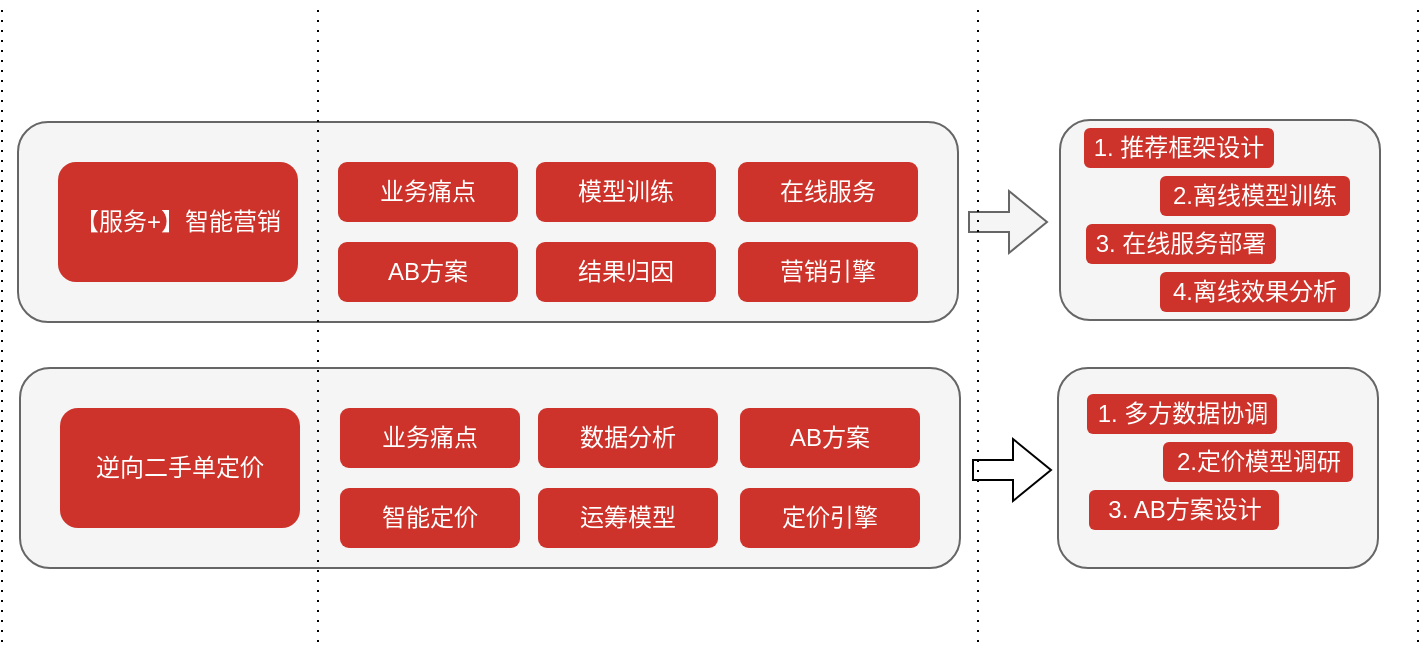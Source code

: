 <mxfile version="20.0.3" type="github">
  <diagram id="CmjZ321qXh3RZILmZCXj" name="第 1 页">
    <mxGraphModel dx="1117" dy="624" grid="1" gridSize="10" guides="1" tooltips="1" connect="1" arrows="1" fold="1" page="1" pageScale="1" pageWidth="827" pageHeight="1169" math="0" shadow="0">
      <root>
        <mxCell id="0" />
        <mxCell id="1" parent="0" />
        <mxCell id="m7c0cfbOuJPa_niKVqYr-2" value="&lt;div style=&quot;text-align: justify;&quot;&gt;&lt;br&gt;&lt;/div&gt;" style="rounded=1;whiteSpace=wrap;html=1;align=center;strokeColor=#666666;fontColor=#333333;fillColor=#f5f5f5;" vertex="1" parent="1">
          <mxGeometry x="631" y="219" width="160" height="100" as="geometry" />
        </mxCell>
        <mxCell id="m7c0cfbOuJPa_niKVqYr-30" value="3. 在线服务部署" style="rounded=1;whiteSpace=wrap;html=1;fontColor=#FFFFFF;strokeColor=none;fillColor=#CD332A;" vertex="1" parent="m7c0cfbOuJPa_niKVqYr-2">
          <mxGeometry x="13" y="52" width="95" height="20" as="geometry" />
        </mxCell>
        <mxCell id="m7c0cfbOuJPa_niKVqYr-31" value="4.离线效果分析" style="rounded=1;whiteSpace=wrap;html=1;fontColor=#FFFFFF;strokeColor=none;fillColor=#CD332A;" vertex="1" parent="m7c0cfbOuJPa_niKVqYr-2">
          <mxGeometry x="50" y="76" width="95" height="20" as="geometry" />
        </mxCell>
        <mxCell id="m7c0cfbOuJPa_niKVqYr-1" value="" style="rounded=1;whiteSpace=wrap;html=1;fillColor=#f5f5f5;fontColor=#333333;strokeColor=#666666;" vertex="1" parent="1">
          <mxGeometry x="110" y="220" width="470" height="100" as="geometry" />
        </mxCell>
        <mxCell id="m7c0cfbOuJPa_niKVqYr-3" value="【服务+】智能营销" style="rounded=1;whiteSpace=wrap;html=1;fillColor=#CD332A;strokeColor=none;fontColor=#FFFFFF;" vertex="1" parent="1">
          <mxGeometry x="130" y="240" width="120" height="60" as="geometry" />
        </mxCell>
        <mxCell id="m7c0cfbOuJPa_niKVqYr-4" value="业务痛点" style="rounded=1;whiteSpace=wrap;html=1;fillColor=#CD332A;strokeColor=none;fontColor=#FFFFFF;" vertex="1" parent="1">
          <mxGeometry x="270" y="240" width="90" height="30" as="geometry" />
        </mxCell>
        <mxCell id="m7c0cfbOuJPa_niKVqYr-5" value="模型训练" style="rounded=1;whiteSpace=wrap;html=1;fillColor=#CD332A;strokeColor=none;fontColor=#FFFFFF;" vertex="1" parent="1">
          <mxGeometry x="369" y="240" width="90" height="30" as="geometry" />
        </mxCell>
        <mxCell id="m7c0cfbOuJPa_niKVqYr-6" value="AB方案" style="rounded=1;whiteSpace=wrap;html=1;fillColor=#CD332A;fontColor=#FFFFFF;strokeColor=none;" vertex="1" parent="1">
          <mxGeometry x="270" y="280" width="90" height="30" as="geometry" />
        </mxCell>
        <mxCell id="m7c0cfbOuJPa_niKVqYr-7" value="营销引擎" style="rounded=1;whiteSpace=wrap;html=1;fillColor=#CD332A;strokeColor=none;fontColor=#FFFFFF;" vertex="1" parent="1">
          <mxGeometry x="470" y="280" width="90" height="30" as="geometry" />
        </mxCell>
        <mxCell id="m7c0cfbOuJPa_niKVqYr-8" value="在线服务" style="rounded=1;whiteSpace=wrap;html=1;fillColor=#CD332A;strokeColor=none;fontColor=#FFFFFF;" vertex="1" parent="1">
          <mxGeometry x="470" y="240" width="90" height="30" as="geometry" />
        </mxCell>
        <mxCell id="m7c0cfbOuJPa_niKVqYr-9" value="结果归因" style="rounded=1;whiteSpace=wrap;html=1;fillColor=#CD332A;strokeColor=none;fontColor=#FFFFFF;" vertex="1" parent="1">
          <mxGeometry x="369" y="280" width="90" height="30" as="geometry" />
        </mxCell>
        <mxCell id="m7c0cfbOuJPa_niKVqYr-10" value="" style="rounded=1;whiteSpace=wrap;html=1;fillColor=#f5f5f5;fontColor=#333333;strokeColor=#666666;" vertex="1" parent="1">
          <mxGeometry x="111" y="343" width="470" height="100" as="geometry" />
        </mxCell>
        <mxCell id="m7c0cfbOuJPa_niKVqYr-11" value="" style="rounded=1;whiteSpace=wrap;html=1;align=center;fillColor=#f5f5f5;fontColor=#333333;strokeColor=#666666;" vertex="1" parent="1">
          <mxGeometry x="630" y="343" width="160" height="100" as="geometry" />
        </mxCell>
        <mxCell id="m7c0cfbOuJPa_niKVqYr-12" value="逆向二手单定价" style="rounded=1;whiteSpace=wrap;html=1;fillColor=#CD332A;fontColor=#FFFFFF;strokeColor=none;" vertex="1" parent="1">
          <mxGeometry x="131" y="363" width="120" height="60" as="geometry" />
        </mxCell>
        <mxCell id="m7c0cfbOuJPa_niKVqYr-13" value="业务痛点" style="rounded=1;whiteSpace=wrap;html=1;fillColor=#CD332A;strokeColor=none;fontColor=#FFFFFF;" vertex="1" parent="1">
          <mxGeometry x="271" y="363" width="90" height="30" as="geometry" />
        </mxCell>
        <mxCell id="m7c0cfbOuJPa_niKVqYr-14" value="数据分析" style="rounded=1;whiteSpace=wrap;html=1;fillColor=#CD332A;strokeColor=none;fontColor=#FFFFFF;" vertex="1" parent="1">
          <mxGeometry x="370" y="363" width="90" height="30" as="geometry" />
        </mxCell>
        <mxCell id="m7c0cfbOuJPa_niKVqYr-15" value="智能定价" style="rounded=1;whiteSpace=wrap;html=1;fillColor=#CD332A;strokeColor=none;fontColor=#FFFFFF;" vertex="1" parent="1">
          <mxGeometry x="271" y="403" width="90" height="30" as="geometry" />
        </mxCell>
        <mxCell id="m7c0cfbOuJPa_niKVqYr-16" value="定价引擎" style="rounded=1;whiteSpace=wrap;html=1;fillColor=#CD332A;strokeColor=none;fontColor=#FFFFFF;" vertex="1" parent="1">
          <mxGeometry x="471" y="403" width="90" height="30" as="geometry" />
        </mxCell>
        <mxCell id="m7c0cfbOuJPa_niKVqYr-17" value="AB方案" style="rounded=1;whiteSpace=wrap;html=1;fillColor=#CD332A;strokeColor=none;fontColor=#FFFFFF;" vertex="1" parent="1">
          <mxGeometry x="471" y="363" width="90" height="30" as="geometry" />
        </mxCell>
        <mxCell id="m7c0cfbOuJPa_niKVqYr-18" value="运筹模型" style="rounded=1;whiteSpace=wrap;html=1;fillColor=#CD332A;strokeColor=none;fontColor=#FFFFFF;" vertex="1" parent="1">
          <mxGeometry x="370" y="403" width="90" height="30" as="geometry" />
        </mxCell>
        <mxCell id="m7c0cfbOuJPa_niKVqYr-19" value="" style="shape=flexArrow;endArrow=classic;html=1;rounded=0;exitX=1;exitY=0.5;exitDx=0;exitDy=0;fillColor=#f5f5f5;strokeColor=#666666;" edge="1" parent="1">
          <mxGeometry width="50" height="50" relative="1" as="geometry">
            <mxPoint x="585" y="270" as="sourcePoint" />
            <mxPoint x="625" y="270" as="targetPoint" />
          </mxGeometry>
        </mxCell>
        <mxCell id="m7c0cfbOuJPa_niKVqYr-20" value="" style="shape=flexArrow;endArrow=classic;html=1;rounded=0;exitX=1;exitY=0.5;exitDx=0;exitDy=0;" edge="1" parent="1">
          <mxGeometry width="50" height="50" relative="1" as="geometry">
            <mxPoint x="587" y="394" as="sourcePoint" />
            <mxPoint x="627" y="394" as="targetPoint" />
          </mxGeometry>
        </mxCell>
        <mxCell id="m7c0cfbOuJPa_niKVqYr-22" value="" style="endArrow=none;dashed=1;html=1;rounded=1;dashPattern=1 4;" edge="1" parent="1">
          <mxGeometry width="50" height="50" relative="1" as="geometry">
            <mxPoint x="260" y="480" as="sourcePoint" />
            <mxPoint x="260" y="160" as="targetPoint" />
          </mxGeometry>
        </mxCell>
        <mxCell id="m7c0cfbOuJPa_niKVqYr-23" value="" style="endArrow=none;dashed=1;html=1;rounded=0;dashPattern=1 4;" edge="1" parent="1">
          <mxGeometry width="50" height="50" relative="1" as="geometry">
            <mxPoint x="102" y="480" as="sourcePoint" />
            <mxPoint x="102" y="160" as="targetPoint" />
          </mxGeometry>
        </mxCell>
        <mxCell id="m7c0cfbOuJPa_niKVqYr-24" value="" style="endArrow=none;dashed=1;html=1;rounded=0;dashPattern=1 4;" edge="1" parent="1">
          <mxGeometry width="50" height="50" relative="1" as="geometry">
            <mxPoint x="590" y="480" as="sourcePoint" />
            <mxPoint x="590" y="160" as="targetPoint" />
          </mxGeometry>
        </mxCell>
        <mxCell id="m7c0cfbOuJPa_niKVqYr-25" value="" style="endArrow=none;dashed=1;html=1;rounded=0;dashPattern=1 4;" edge="1" parent="1">
          <mxGeometry width="50" height="50" relative="1" as="geometry">
            <mxPoint x="810" y="480" as="sourcePoint" />
            <mxPoint x="810" y="160" as="targetPoint" />
          </mxGeometry>
        </mxCell>
        <mxCell id="m7c0cfbOuJPa_niKVqYr-28" value="1. 推荐框架设计" style="rounded=1;whiteSpace=wrap;html=1;fontColor=#FFFFFF;strokeColor=none;fillColor=#CD332A;" vertex="1" parent="1">
          <mxGeometry x="643" y="223" width="95" height="20" as="geometry" />
        </mxCell>
        <mxCell id="m7c0cfbOuJPa_niKVqYr-29" value="2.离线模型训练" style="rounded=1;whiteSpace=wrap;html=1;fontColor=#FFFFFF;strokeColor=none;fillColor=#CD332A;" vertex="1" parent="1">
          <mxGeometry x="681" y="247" width="95" height="20" as="geometry" />
        </mxCell>
        <mxCell id="m7c0cfbOuJPa_niKVqYr-32" value="3. AB方案设计" style="rounded=1;whiteSpace=wrap;html=1;fontColor=#FFFFFF;strokeColor=none;fillColor=#CD332A;" vertex="1" parent="1">
          <mxGeometry x="645.5" y="404" width="95" height="20" as="geometry" />
        </mxCell>
        <mxCell id="m7c0cfbOuJPa_niKVqYr-34" value="1. 多方数据协调" style="rounded=1;whiteSpace=wrap;html=1;fontColor=#FFFFFF;strokeColor=none;fillColor=#CD332A;" vertex="1" parent="1">
          <mxGeometry x="644.5" y="356" width="95" height="20" as="geometry" />
        </mxCell>
        <mxCell id="m7c0cfbOuJPa_niKVqYr-35" value="2.定价模型调研" style="rounded=1;whiteSpace=wrap;html=1;fontColor=#FFFFFF;strokeColor=none;fillColor=#CD332A;" vertex="1" parent="1">
          <mxGeometry x="682.5" y="380" width="95" height="20" as="geometry" />
        </mxCell>
      </root>
    </mxGraphModel>
  </diagram>
</mxfile>
